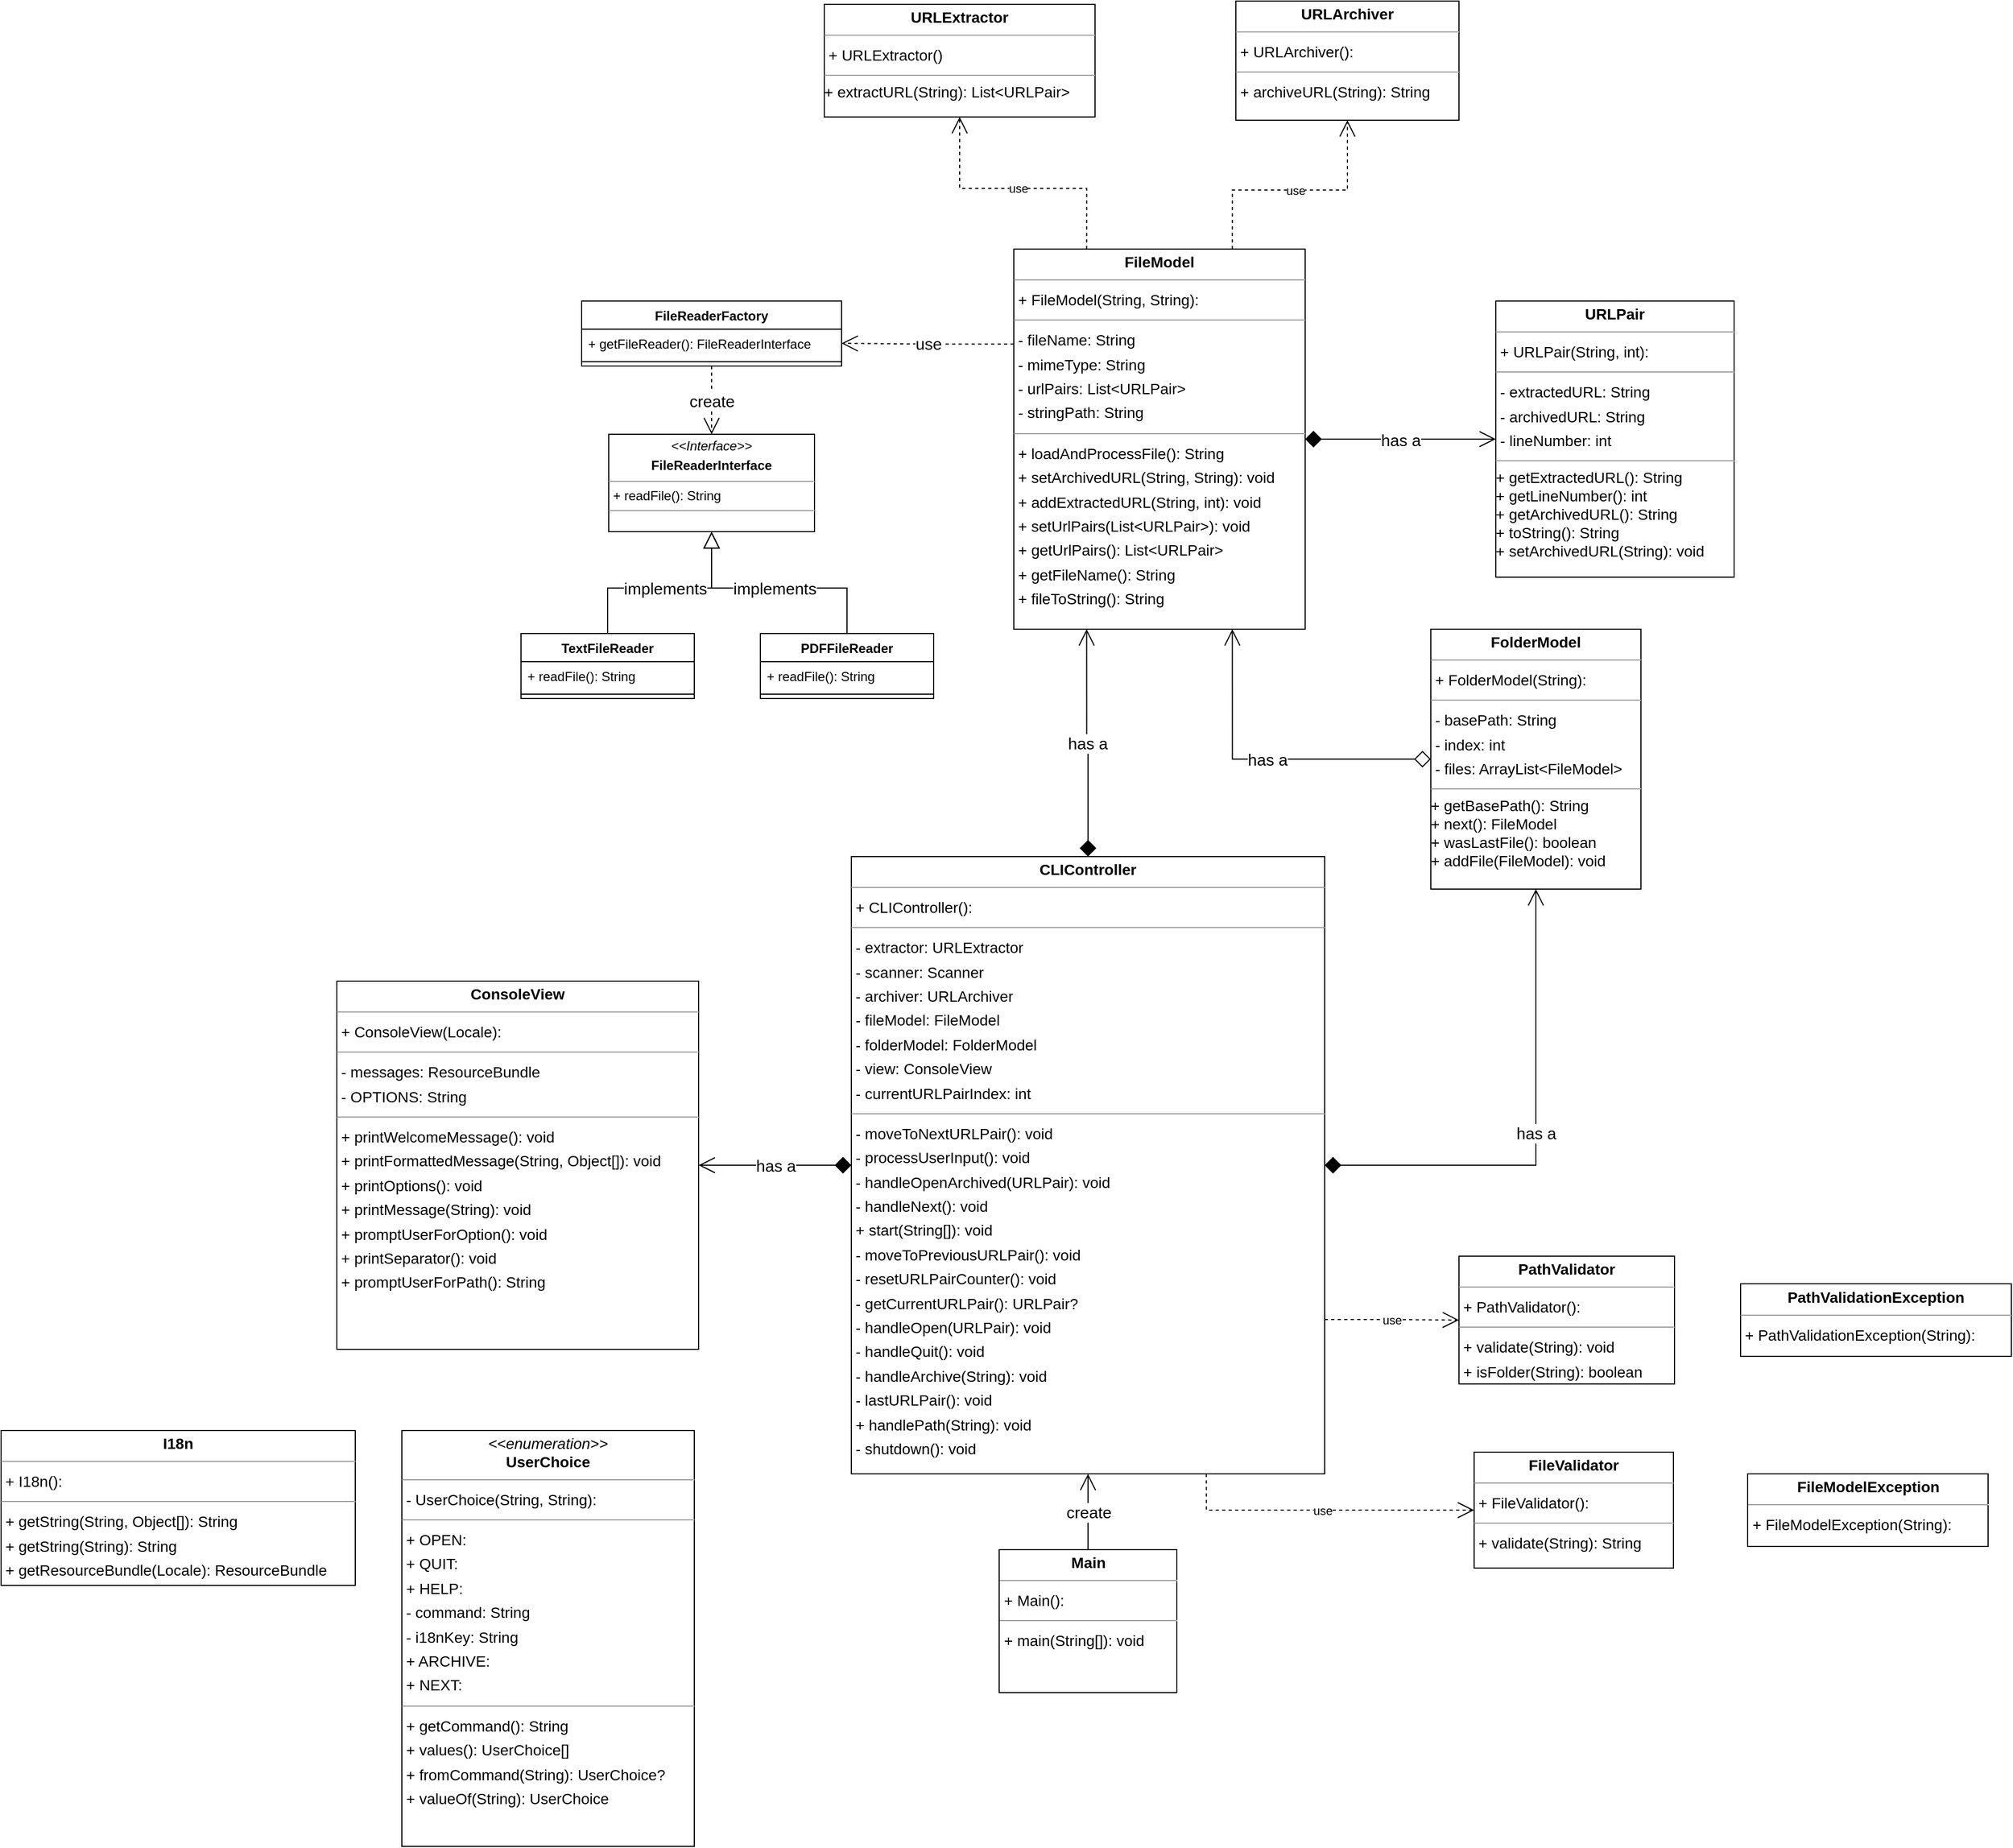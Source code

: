 <mxfile version="22.0.8" type="github" pages="3">
  <diagram id="pTSd4cfAjrHc5XA5leJu" name="Full_Detail">
    <mxGraphModel dx="2168" dy="2535" grid="1" gridSize="10" guides="1" tooltips="1" connect="1" arrows="1" fold="1" page="0" pageScale="1" pageWidth="850" pageHeight="1100" background="none" math="0" shadow="0">
      <root>
        <mxCell id="0" />
        <mxCell id="1" parent="0" />
        <mxCell id="s7rxcZxsQfcRuFrsy-j0-20" value="has a" style="edgeStyle=orthogonalEdgeStyle;rounded=0;orthogonalLoop=1;jettySize=auto;html=1;exitX=1;exitY=0.5;exitDx=0;exitDy=0;entryX=0;entryY=0.5;entryDx=0;entryDy=0;startArrow=diamond;startFill=1;startSize=13;endArrow=open;endFill=0;endSize=13;fontSize=15;" parent="1" source="node15" target="node1" edge="1">
          <mxGeometry relative="1" as="geometry" />
        </mxCell>
        <mxCell id="s7rxcZxsQfcRuFrsy-j0-21" value="use" style="edgeStyle=orthogonalEdgeStyle;rounded=0;orthogonalLoop=1;jettySize=auto;html=1;exitX=0;exitY=0.25;exitDx=0;exitDy=0;entryX=1;entryY=0.5;entryDx=0;entryDy=0;dashed=1;endArrow=open;endFill=0;endSize=13;startSize=13;fontSize=15;" parent="1" source="node15" target="s7rxcZxsQfcRuFrsy-j0-25" edge="1">
          <mxGeometry relative="1" as="geometry" />
        </mxCell>
        <mxCell id="koLGY-mUpxRukAlsvuZr-14" value="use" style="edgeStyle=orthogonalEdgeStyle;rounded=0;orthogonalLoop=1;jettySize=auto;html=1;exitX=0.25;exitY=0;exitDx=0;exitDy=0;dashed=1;endArrow=open;endFill=0;endSize=13;startSize=13;" edge="1" parent="1" source="node15" target="koLGY-mUpxRukAlsvuZr-12">
          <mxGeometry relative="1" as="geometry" />
        </mxCell>
        <mxCell id="koLGY-mUpxRukAlsvuZr-15" value="use" style="edgeStyle=orthogonalEdgeStyle;rounded=0;orthogonalLoop=1;jettySize=auto;html=1;exitX=0.75;exitY=0;exitDx=0;exitDy=0;entryX=0.5;entryY=1;entryDx=0;entryDy=0;dashed=1;endArrow=open;endFill=0;endSize=13;startSize=13;" edge="1" parent="1" source="node15" target="koLGY-mUpxRukAlsvuZr-13">
          <mxGeometry relative="1" as="geometry" />
        </mxCell>
        <mxCell id="node15" value="&lt;p style=&quot;margin:0px;margin-top:4px;text-align:center;&quot;&gt;&lt;b&gt;FileModel&lt;/b&gt;&lt;/p&gt;&lt;hr size=&quot;1&quot;&gt;&lt;p style=&quot;margin:0 0 0 4px;line-height:1.6;&quot;&gt;+ FileModel(String, String): &lt;/p&gt;&lt;hr size=&quot;1&quot;&gt;&lt;p style=&quot;margin:0 0 0 4px;line-height:1.6;&quot;&gt;- fileName: String&lt;br&gt;- mimeType: String&lt;br&gt;- urlPairs: List&amp;lt;URLPair&amp;gt;&lt;br&gt;- stringPath: String&lt;/p&gt;&lt;hr size=&quot;1&quot;&gt;&lt;p style=&quot;margin:0 0 0 4px;line-height:1.6;&quot;&gt;+ loadAndProcessFile(): String&lt;/p&gt;&lt;p style=&quot;margin:0 0 0 4px;line-height:1.6;&quot;&gt;+ setArchivedURL(String, String): void&lt;br&gt;+ addExtractedURL(String, int): void&lt;/p&gt;&lt;p style=&quot;margin:0 0 0 4px;line-height:1.6;&quot;&gt;+ setUrlPairs(List&amp;lt;URLPair&amp;gt;): void&lt;/p&gt;&lt;p style=&quot;margin:0 0 0 4px;line-height:1.6;&quot;&gt;+ getUrlPairs(): List&amp;lt;URLPair&amp;gt;&lt;/p&gt;&lt;p style=&quot;margin:0 0 0 4px;line-height:1.6;&quot;&gt;+ getFileName(): String&lt;/p&gt;&lt;p style=&quot;margin:0 0 0 4px;line-height:1.6;&quot;&gt;+ fileToString(): String&lt;/p&gt;" style="verticalAlign=top;align=left;overflow=fill;fontSize=14;fontFamily=Helvetica;html=1;rounded=0;shadow=0;comic=0;labelBackgroundColor=none;strokeWidth=1;" parent="1" vertex="1">
          <mxGeometry x="2265" y="-561" width="269" height="351" as="geometry" />
        </mxCell>
        <mxCell id="node1" value="&lt;p style=&quot;margin:0px;margin-top:4px;text-align:center;&quot;&gt;&lt;b&gt;URLPair&lt;/b&gt;&lt;/p&gt;&lt;hr size=&quot;1&quot;&gt;&lt;p style=&quot;margin:0 0 0 4px;line-height:1.6;&quot;&gt;+ URLPair(String, int): &lt;/p&gt;&lt;hr size=&quot;1&quot;&gt;&lt;p style=&quot;margin:0 0 0 4px;line-height:1.6;&quot;&gt;- extractedURL: String&lt;br&gt;- archivedURL: String&lt;br&gt;- lineNumber: int&lt;/p&gt;&lt;hr size=&quot;1&quot;&gt;+ getExtractedURL(): String&lt;br&gt;+ getLineNumber(): int&lt;br&gt;+ getArchivedURL(): String&lt;br&gt;+ toString(): String&lt;br&gt;+ setArchivedURL(String): void" style="verticalAlign=top;align=left;overflow=fill;fontSize=14;fontFamily=Helvetica;html=1;rounded=0;shadow=0;comic=0;labelBackgroundColor=none;strokeWidth=1;" parent="1" vertex="1">
          <mxGeometry x="2710" y="-513" width="220" height="255" as="geometry" />
        </mxCell>
        <mxCell id="s7rxcZxsQfcRuFrsy-j0-12" value="&lt;p style=&quot;margin:0px;margin-top:4px;text-align:center;&quot;&gt;&lt;i&gt;&amp;lt;&amp;lt;Interface&amp;gt;&amp;gt;&lt;/i&gt;&lt;/p&gt;&lt;p style=&quot;margin:0px;margin-top:4px;text-align:center;&quot;&gt;&lt;b&gt;FileReaderInterface&lt;/b&gt;&lt;br&gt;&lt;/p&gt;&lt;hr size=&quot;1&quot;&gt;&lt;p style=&quot;margin:0px;margin-left:4px;&quot;&gt;+ readFile(): String&lt;br&gt;&lt;/p&gt;&lt;hr size=&quot;1&quot;&gt;&lt;p style=&quot;margin:0px;margin-left:4px;&quot;&gt;&lt;br&gt;&lt;/p&gt;" style="verticalAlign=top;align=left;overflow=fill;fontSize=12;fontFamily=Helvetica;html=1;whiteSpace=wrap;" parent="1" vertex="1">
          <mxGeometry x="1891" y="-390" width="190" height="90" as="geometry" />
        </mxCell>
        <mxCell id="s7rxcZxsQfcRuFrsy-j0-22" value="implements" style="edgeStyle=orthogonalEdgeStyle;rounded=0;orthogonalLoop=1;jettySize=auto;html=1;exitX=0.5;exitY=0;exitDx=0;exitDy=0;endArrow=block;endFill=0;endSize=13;startSize=13;fontSize=15;" parent="1" source="s7rxcZxsQfcRuFrsy-j0-13" target="s7rxcZxsQfcRuFrsy-j0-12" edge="1">
          <mxGeometry relative="1" as="geometry" />
        </mxCell>
        <mxCell id="s7rxcZxsQfcRuFrsy-j0-13" value="TextFileReader" style="swimlane;fontStyle=1;align=center;verticalAlign=top;childLayout=stackLayout;horizontal=1;startSize=26;horizontalStack=0;resizeParent=1;resizeParentMax=0;resizeLast=0;collapsible=1;marginBottom=0;whiteSpace=wrap;html=1;" parent="1" vertex="1">
          <mxGeometry x="1810" y="-206" width="160" height="60" as="geometry" />
        </mxCell>
        <mxCell id="s7rxcZxsQfcRuFrsy-j0-14" value="+ readFile(): String" style="text;strokeColor=none;fillColor=none;align=left;verticalAlign=top;spacingLeft=4;spacingRight=4;overflow=hidden;rotatable=0;points=[[0,0.5],[1,0.5]];portConstraint=eastwest;whiteSpace=wrap;html=1;" parent="s7rxcZxsQfcRuFrsy-j0-13" vertex="1">
          <mxGeometry y="26" width="160" height="26" as="geometry" />
        </mxCell>
        <mxCell id="s7rxcZxsQfcRuFrsy-j0-15" value="" style="line;strokeWidth=1;fillColor=none;align=left;verticalAlign=middle;spacingTop=-1;spacingLeft=3;spacingRight=3;rotatable=0;labelPosition=right;points=[];portConstraint=eastwest;strokeColor=inherit;" parent="s7rxcZxsQfcRuFrsy-j0-13" vertex="1">
          <mxGeometry y="52" width="160" height="8" as="geometry" />
        </mxCell>
        <mxCell id="s7rxcZxsQfcRuFrsy-j0-23" value="implements" style="edgeStyle=orthogonalEdgeStyle;rounded=0;orthogonalLoop=1;jettySize=auto;html=1;exitX=0.5;exitY=0;exitDx=0;exitDy=0;endArrow=block;endFill=0;endSize=13;startSize=13;fontSize=15;" parent="1" source="s7rxcZxsQfcRuFrsy-j0-17" target="s7rxcZxsQfcRuFrsy-j0-12" edge="1">
          <mxGeometry relative="1" as="geometry" />
        </mxCell>
        <mxCell id="s7rxcZxsQfcRuFrsy-j0-17" value="PDFFileReader" style="swimlane;fontStyle=1;align=center;verticalAlign=top;childLayout=stackLayout;horizontal=1;startSize=26;horizontalStack=0;resizeParent=1;resizeParentMax=0;resizeLast=0;collapsible=1;marginBottom=0;whiteSpace=wrap;html=1;" parent="1" vertex="1">
          <mxGeometry x="2031" y="-206" width="160" height="60" as="geometry" />
        </mxCell>
        <mxCell id="s7rxcZxsQfcRuFrsy-j0-18" value="+ readFile(): String" style="text;strokeColor=none;fillColor=none;align=left;verticalAlign=top;spacingLeft=4;spacingRight=4;overflow=hidden;rotatable=0;points=[[0,0.5],[1,0.5]];portConstraint=eastwest;whiteSpace=wrap;html=1;" parent="s7rxcZxsQfcRuFrsy-j0-17" vertex="1">
          <mxGeometry y="26" width="160" height="26" as="geometry" />
        </mxCell>
        <mxCell id="s7rxcZxsQfcRuFrsy-j0-19" value="" style="line;strokeWidth=1;fillColor=none;align=left;verticalAlign=middle;spacingTop=-1;spacingLeft=3;spacingRight=3;rotatable=0;labelPosition=right;points=[];portConstraint=eastwest;strokeColor=inherit;" parent="s7rxcZxsQfcRuFrsy-j0-17" vertex="1">
          <mxGeometry y="52" width="160" height="8" as="geometry" />
        </mxCell>
        <mxCell id="koLGY-mUpxRukAlsvuZr-10" value="create" style="edgeStyle=orthogonalEdgeStyle;rounded=0;orthogonalLoop=1;jettySize=auto;html=1;exitX=0.5;exitY=1;exitDx=0;exitDy=0;entryX=0.5;entryY=0;entryDx=0;entryDy=0;endArrow=open;endFill=0;dashed=1;endSize=13;startSize=13;fontSize=15;" edge="1" parent="1" source="s7rxcZxsQfcRuFrsy-j0-24" target="s7rxcZxsQfcRuFrsy-j0-12">
          <mxGeometry relative="1" as="geometry" />
        </mxCell>
        <mxCell id="s7rxcZxsQfcRuFrsy-j0-24" value="FileReaderFactory" style="swimlane;fontStyle=1;align=center;verticalAlign=top;childLayout=stackLayout;horizontal=1;startSize=26;horizontalStack=0;resizeParent=1;resizeParentMax=0;resizeLast=0;collapsible=1;marginBottom=0;whiteSpace=wrap;html=1;" parent="1" vertex="1">
          <mxGeometry x="1866" y="-513" width="240" height="60" as="geometry" />
        </mxCell>
        <mxCell id="s7rxcZxsQfcRuFrsy-j0-25" value="+ getFileReader(): FileReaderInterface" style="text;strokeColor=none;fillColor=none;align=left;verticalAlign=top;spacingLeft=4;spacingRight=4;overflow=hidden;rotatable=0;points=[[0,0.5],[1,0.5]];portConstraint=eastwest;whiteSpace=wrap;html=1;" parent="s7rxcZxsQfcRuFrsy-j0-24" vertex="1">
          <mxGeometry y="26" width="240" height="26" as="geometry" />
        </mxCell>
        <mxCell id="s7rxcZxsQfcRuFrsy-j0-26" value="" style="line;strokeWidth=1;fillColor=none;align=left;verticalAlign=middle;spacingTop=-1;spacingLeft=3;spacingRight=3;rotatable=0;labelPosition=right;points=[];portConstraint=eastwest;strokeColor=inherit;" parent="s7rxcZxsQfcRuFrsy-j0-24" vertex="1">
          <mxGeometry y="52" width="240" height="8" as="geometry" />
        </mxCell>
        <mxCell id="s7rxcZxsQfcRuFrsy-j0-28" value="&lt;p style=&quot;margin:0px;margin-top:4px;text-align:center;&quot;&gt;&lt;b&gt;FolderModel&lt;/b&gt;&lt;/p&gt;&lt;hr size=&quot;1&quot;&gt;&lt;p style=&quot;margin:0 0 0 4px;line-height:1.6;&quot;&gt;+ FolderModel(String): &lt;/p&gt;&lt;hr size=&quot;1&quot;&gt;&lt;p style=&quot;margin:0 0 0 4px;line-height:1.6;&quot;&gt;- basePath: String&lt;br&gt;- index: int&lt;br&gt;- files: ArrayList&amp;lt;FileModel&amp;gt;&lt;/p&gt;&lt;hr size=&quot;1&quot;&gt;+ getBasePath(): String&lt;br&gt;+ next(): FileModel&lt;br&gt;+ wasLastFile(): boolean&lt;br&gt;+ addFile(FileModel): void" style="verticalAlign=top;align=left;overflow=fill;fontSize=14;fontFamily=Helvetica;html=1;rounded=0;shadow=0;comic=0;labelBackgroundColor=none;strokeWidth=1;" parent="1" vertex="1">
          <mxGeometry x="2650" y="-210" width="194" height="240" as="geometry" />
        </mxCell>
        <mxCell id="s7rxcZxsQfcRuFrsy-j0-29" value="has a" style="edgeStyle=orthogonalEdgeStyle;rounded=0;orthogonalLoop=1;jettySize=auto;html=1;startArrow=diamond;startFill=0;startSize=13;endArrow=open;endFill=0;endSize=13;fontSize=15;entryX=0.75;entryY=1;entryDx=0;entryDy=0;" parent="1" source="s7rxcZxsQfcRuFrsy-j0-28" target="node15" edge="1">
          <mxGeometry relative="1" as="geometry">
            <mxPoint x="2544" y="-250" as="sourcePoint" />
            <mxPoint x="2635" y="50" as="targetPoint" />
          </mxGeometry>
        </mxCell>
        <mxCell id="koLGY-mUpxRukAlsvuZr-4" value="has a" style="edgeStyle=orthogonalEdgeStyle;rounded=0;orthogonalLoop=1;jettySize=auto;html=1;exitX=0.5;exitY=0;exitDx=0;exitDy=0;entryX=0.25;entryY=1;entryDx=0;entryDy=0;endArrow=open;endFill=0;startArrow=diamond;startFill=1;startSize=13;endSize=13;fontSize=15;" edge="1" parent="1" source="koLGY-mUpxRukAlsvuZr-3" target="node15">
          <mxGeometry relative="1" as="geometry" />
        </mxCell>
        <mxCell id="koLGY-mUpxRukAlsvuZr-5" value="has a" style="edgeStyle=orthogonalEdgeStyle;rounded=0;orthogonalLoop=1;jettySize=auto;html=1;exitX=1;exitY=0.5;exitDx=0;exitDy=0;endArrow=open;endFill=0;startArrow=diamond;startFill=1;entryX=0.5;entryY=1;entryDx=0;entryDy=0;startSize=13;endSize=13;fontSize=15;" edge="1" parent="1" source="koLGY-mUpxRukAlsvuZr-3" target="s7rxcZxsQfcRuFrsy-j0-28">
          <mxGeometry relative="1" as="geometry" />
        </mxCell>
        <mxCell id="koLGY-mUpxRukAlsvuZr-7" value="has a" style="edgeStyle=orthogonalEdgeStyle;rounded=0;orthogonalLoop=1;jettySize=auto;html=1;exitX=0;exitY=0.5;exitDx=0;exitDy=0;endArrow=open;endFill=0;endSize=13;startSize=13;fontSize=15;startArrow=diamond;startFill=1;" edge="1" parent="1" source="koLGY-mUpxRukAlsvuZr-3" target="koLGY-mUpxRukAlsvuZr-32">
          <mxGeometry relative="1" as="geometry">
            <mxPoint x="1970" y="220.538" as="targetPoint" />
          </mxGeometry>
        </mxCell>
        <mxCell id="koLGY-mUpxRukAlsvuZr-17" value="use" style="edgeStyle=orthogonalEdgeStyle;rounded=0;orthogonalLoop=1;jettySize=auto;html=1;exitX=1;exitY=0.75;exitDx=0;exitDy=0;entryX=0;entryY=0.5;entryDx=0;entryDy=0;dashed=1;endArrow=open;endFill=0;endSize=13;startSize=13;" edge="1" parent="1" source="koLGY-mUpxRukAlsvuZr-3" target="koLGY-mUpxRukAlsvuZr-16">
          <mxGeometry relative="1" as="geometry" />
        </mxCell>
        <mxCell id="koLGY-mUpxRukAlsvuZr-21" value="use" style="edgeStyle=orthogonalEdgeStyle;rounded=0;orthogonalLoop=1;jettySize=auto;html=1;exitX=0.75;exitY=1;exitDx=0;exitDy=0;entryX=0;entryY=0.5;entryDx=0;entryDy=0;dashed=1;endArrow=open;endFill=0;endSize=13;startSize=13;" edge="1" parent="1" source="koLGY-mUpxRukAlsvuZr-3" target="koLGY-mUpxRukAlsvuZr-20">
          <mxGeometry relative="1" as="geometry" />
        </mxCell>
        <mxCell id="koLGY-mUpxRukAlsvuZr-3" value="&lt;p style=&quot;margin:0px;margin-top:4px;text-align:center;&quot;&gt;&lt;b&gt;CLIController&lt;/b&gt;&lt;/p&gt;&lt;hr size=&quot;1&quot;&gt;&lt;p style=&quot;margin:0 0 0 4px;line-height:1.6;&quot;&gt;+ CLIController(): &lt;/p&gt;&lt;hr size=&quot;1&quot;&gt;&lt;p style=&quot;margin:0 0 0 4px;line-height:1.6;&quot;&gt;- extractor: URLExtractor&lt;br&gt;- scanner: Scanner&lt;br&gt;- archiver: URLArchiver&lt;br&gt;- fileModel: FileModel&lt;/p&gt;&lt;p style=&quot;margin:0 0 0 4px;line-height:1.6;&quot;&gt;- folderModel: FolderModel&lt;br&gt;&lt;/p&gt;&lt;p style=&quot;margin:0 0 0 4px;line-height:1.6;&quot;&gt;- view: ConsoleView&lt;br&gt;- currentURLPairIndex: int&lt;/p&gt;&lt;p style=&quot;margin:0 0 0 4px;line-height:1.6;&quot;&gt;&lt;/p&gt;&lt;hr size=&quot;1&quot;&gt;&lt;p style=&quot;margin:0 0 0 4px;line-height:1.6;&quot;&gt;- moveToNextURLPair(): void&lt;br&gt;- processUserInput(): void&lt;br&gt;- handleOpenArchived(URLPair): void&lt;br&gt;- handleNext(): void&lt;br&gt;+ start(String[]): void&lt;br&gt;- moveToPreviousURLPair(): void&lt;br&gt;- resetURLPairCounter(): void&lt;br&gt;- getCurrentURLPair(): URLPair?&lt;br&gt;- handleOpen(URLPair): void&lt;br&gt;- handleQuit(): void&lt;br&gt;- handleArchive(String): void&lt;br&gt;- lastURLPair(): void&lt;br&gt;+ handlePath(String): void&lt;br&gt;- shutdown(): void&lt;/p&gt;" style="verticalAlign=top;align=left;overflow=fill;fontSize=14;fontFamily=Helvetica;html=1;rounded=0;shadow=0;comic=0;labelBackgroundColor=none;strokeWidth=1;" vertex="1" parent="1">
          <mxGeometry x="2115" width="437" height="570" as="geometry" />
        </mxCell>
        <mxCell id="koLGY-mUpxRukAlsvuZr-9" value="create" style="edgeStyle=orthogonalEdgeStyle;rounded=0;orthogonalLoop=1;jettySize=auto;html=1;exitX=0.5;exitY=0;exitDx=0;exitDy=0;endArrow=open;endFill=0;endSize=13;startSize=13;fontSize=15;" edge="1" parent="1" source="koLGY-mUpxRukAlsvuZr-8" target="koLGY-mUpxRukAlsvuZr-3">
          <mxGeometry relative="1" as="geometry" />
        </mxCell>
        <mxCell id="koLGY-mUpxRukAlsvuZr-8" value="&lt;p style=&quot;margin:0px;margin-top:4px;text-align:center;&quot;&gt;&lt;b&gt;Main&lt;/b&gt;&lt;/p&gt;&lt;hr size=&quot;1&quot;/&gt;&lt;p style=&quot;margin:0 0 0 4px;line-height:1.6;&quot;&gt;+ Main(): &lt;/p&gt;&lt;hr size=&quot;1&quot;/&gt;&lt;p style=&quot;margin:0 0 0 4px;line-height:1.6;&quot;&gt;+ main(String[]): void&lt;/p&gt;" style="verticalAlign=top;align=left;overflow=fill;fontSize=14;fontFamily=Helvetica;html=1;rounded=0;shadow=0;comic=0;labelBackgroundColor=none;strokeWidth=1;" vertex="1" parent="1">
          <mxGeometry x="2251.5" y="640" width="164" height="132" as="geometry" />
        </mxCell>
        <mxCell id="koLGY-mUpxRukAlsvuZr-12" value="&lt;p style=&quot;margin:0px;margin-top:4px;text-align:center;&quot;&gt;&lt;b&gt;URLExtractor&lt;/b&gt;&lt;/p&gt;&lt;hr size=&quot;1&quot;&gt;&lt;p style=&quot;margin:0 0 0 4px;line-height:1.6;&quot;&gt;+ URLExtractor() &lt;/p&gt;&lt;hr size=&quot;1&quot;&gt;+ extractURL(String): List&amp;lt;URLPair&amp;gt;" style="verticalAlign=top;align=left;overflow=fill;fontSize=14;fontFamily=Helvetica;html=1;rounded=0;shadow=0;comic=0;labelBackgroundColor=none;strokeWidth=1;" vertex="1" parent="1">
          <mxGeometry x="2090" y="-787" width="250" height="104" as="geometry" />
        </mxCell>
        <mxCell id="koLGY-mUpxRukAlsvuZr-13" value="&lt;p style=&quot;margin:0px;margin-top:4px;text-align:center;&quot;&gt;&lt;b&gt;URLArchiver&lt;/b&gt;&lt;/p&gt;&lt;hr size=&quot;1&quot;/&gt;&lt;p style=&quot;margin:0 0 0 4px;line-height:1.6;&quot;&gt;+ URLArchiver(): &lt;/p&gt;&lt;hr size=&quot;1&quot;/&gt;&lt;p style=&quot;margin:0 0 0 4px;line-height:1.6;&quot;&gt;+ archiveURL(String): String&lt;/p&gt;" style="verticalAlign=top;align=left;overflow=fill;fontSize=14;fontFamily=Helvetica;html=1;rounded=0;shadow=0;comic=0;labelBackgroundColor=none;strokeWidth=1;" vertex="1" parent="1">
          <mxGeometry x="2470" y="-790" width="206" height="110" as="geometry" />
        </mxCell>
        <mxCell id="koLGY-mUpxRukAlsvuZr-16" value="&lt;p style=&quot;margin:0px;margin-top:4px;text-align:center;&quot;&gt;&lt;b&gt;PathValidator&lt;/b&gt;&lt;/p&gt;&lt;hr size=&quot;1&quot;/&gt;&lt;p style=&quot;margin:0 0 0 4px;line-height:1.6;&quot;&gt;+ PathValidator(): &lt;/p&gt;&lt;hr size=&quot;1&quot;/&gt;&lt;p style=&quot;margin:0 0 0 4px;line-height:1.6;&quot;&gt;+ validate(String): void&lt;br/&gt;+ isFolder(String): boolean&lt;/p&gt;" style="verticalAlign=top;align=left;overflow=fill;fontSize=14;fontFamily=Helvetica;html=1;rounded=0;shadow=0;comic=0;labelBackgroundColor=none;strokeWidth=1;" vertex="1" parent="1">
          <mxGeometry x="2676" y="369" width="199" height="118" as="geometry" />
        </mxCell>
        <mxCell id="koLGY-mUpxRukAlsvuZr-19" value="&lt;p style=&quot;margin:0px;margin-top:4px;text-align:center;&quot;&gt;&lt;b&gt;I18n&lt;/b&gt;&lt;/p&gt;&lt;hr size=&quot;1&quot;/&gt;&lt;p style=&quot;margin:0 0 0 4px;line-height:1.6;&quot;&gt;+ I18n(): &lt;/p&gt;&lt;hr size=&quot;1&quot;/&gt;&lt;p style=&quot;margin:0 0 0 4px;line-height:1.6;&quot;&gt;+ getString(String, Object[]): String&lt;br/&gt;+ getString(String): String&lt;br/&gt;+ getResourceBundle(Locale): ResourceBundle&lt;/p&gt;" style="verticalAlign=top;align=left;overflow=fill;fontSize=14;fontFamily=Helvetica;html=1;rounded=0;shadow=0;comic=0;labelBackgroundColor=none;strokeWidth=1;" vertex="1" parent="1">
          <mxGeometry x="1330" y="530" width="327" height="143" as="geometry" />
        </mxCell>
        <mxCell id="koLGY-mUpxRukAlsvuZr-20" value="&lt;p style=&quot;margin:0px;margin-top:4px;text-align:center;&quot;&gt;&lt;b&gt;FileValidator&lt;/b&gt;&lt;/p&gt;&lt;hr size=&quot;1&quot;/&gt;&lt;p style=&quot;margin:0 0 0 4px;line-height:1.6;&quot;&gt;+ FileValidator(): &lt;/p&gt;&lt;hr size=&quot;1&quot;/&gt;&lt;p style=&quot;margin:0 0 0 4px;line-height:1.6;&quot;&gt;+ validate(String): String&lt;/p&gt;" style="verticalAlign=top;align=left;overflow=fill;fontSize=14;fontFamily=Helvetica;html=1;rounded=0;shadow=0;comic=0;labelBackgroundColor=none;strokeWidth=1;" vertex="1" parent="1">
          <mxGeometry x="2690" y="550" width="184" height="107" as="geometry" />
        </mxCell>
        <mxCell id="koLGY-mUpxRukAlsvuZr-22" value="&lt;p style=&quot;margin:0px;margin-top:4px;text-align:center;&quot;&gt;&lt;b&gt;FileModelException&lt;/b&gt;&lt;/p&gt;&lt;hr size=&quot;1&quot;/&gt;&lt;p style=&quot;margin:0 0 0 4px;line-height:1.6;&quot;&gt;+ FileModelException(String): &lt;/p&gt;" style="verticalAlign=top;align=left;overflow=fill;fontSize=14;fontFamily=Helvetica;html=1;rounded=0;shadow=0;comic=0;labelBackgroundColor=none;strokeWidth=1;" vertex="1" parent="1">
          <mxGeometry x="2942.5" y="570" width="222" height="67" as="geometry" />
        </mxCell>
        <mxCell id="koLGY-mUpxRukAlsvuZr-23" value="&lt;p style=&quot;margin:0px;margin-top:4px;text-align:center;&quot;&gt;&lt;b&gt;PathValidationException&lt;/b&gt;&lt;/p&gt;&lt;hr size=&quot;1&quot;/&gt;&lt;p style=&quot;margin:0 0 0 4px;line-height:1.6;&quot;&gt;+ PathValidationException(String): &lt;/p&gt;" style="verticalAlign=top;align=left;overflow=fill;fontSize=14;fontFamily=Helvetica;html=1;rounded=0;shadow=0;comic=0;labelBackgroundColor=none;strokeWidth=1;" vertex="1" parent="1">
          <mxGeometry x="2936" y="394.5" width="250" height="67" as="geometry" />
        </mxCell>
        <mxCell id="koLGY-mUpxRukAlsvuZr-30" value="&lt;p style=&quot;margin:0px;margin-top:4px;text-align:center;&quot;&gt;&lt;i&gt;&amp;lt;&amp;lt;enumeration&amp;gt;&amp;gt;&lt;/i&gt;&lt;br/&gt;&lt;b&gt;UserChoice&lt;/b&gt;&lt;/p&gt;&lt;hr size=&quot;1&quot;/&gt;&lt;p style=&quot;margin:0 0 0 4px;line-height:1.6;&quot;&gt;- UserChoice(String, String): &lt;/p&gt;&lt;hr size=&quot;1&quot;/&gt;&lt;p style=&quot;margin:0 0 0 4px;line-height:1.6;&quot;&gt;+ OPEN: &lt;br/&gt;+ QUIT: &lt;br/&gt;+ HELP: &lt;br/&gt;- command: String&lt;br/&gt;- i18nKey: String&lt;br/&gt;+ ARCHIVE: &lt;br/&gt;+ NEXT: &lt;/p&gt;&lt;hr size=&quot;1&quot;/&gt;&lt;p style=&quot;margin:0 0 0 4px;line-height:1.6;&quot;&gt;+ getCommand(): String&lt;br/&gt;+ values(): UserChoice[]&lt;br/&gt;+ fromCommand(String): UserChoice?&lt;br/&gt;+ valueOf(String): UserChoice&lt;/p&gt;" style="verticalAlign=top;align=left;overflow=fill;fontSize=14;fontFamily=Helvetica;html=1;rounded=0;shadow=0;comic=0;labelBackgroundColor=none;strokeWidth=1;" vertex="1" parent="1">
          <mxGeometry x="1700" y="530" width="270" height="384" as="geometry" />
        </mxCell>
        <mxCell id="koLGY-mUpxRukAlsvuZr-32" value="&lt;p style=&quot;margin:0px;margin-top:4px;text-align:center;&quot;&gt;&lt;b&gt;ConsoleView&lt;/b&gt;&lt;/p&gt;&lt;hr size=&quot;1&quot;/&gt;&lt;p style=&quot;margin:0 0 0 4px;line-height:1.6;&quot;&gt;+ ConsoleView(Locale): &lt;/p&gt;&lt;hr size=&quot;1&quot;/&gt;&lt;p style=&quot;margin:0 0 0 4px;line-height:1.6;&quot;&gt;- messages: ResourceBundle&lt;br/&gt;- OPTIONS: String&lt;/p&gt;&lt;hr size=&quot;1&quot;/&gt;&lt;p style=&quot;margin:0 0 0 4px;line-height:1.6;&quot;&gt;+ printWelcomeMessage(): void&lt;br/&gt;+ printFormattedMessage(String, Object[]): void&lt;br/&gt;+ printOptions(): void&lt;br/&gt;+ printMessage(String): void&lt;br/&gt;+ promptUserForOption(): void&lt;br/&gt;+ printSeparator(): void&lt;br/&gt;+ promptUserForPath(): String&lt;/p&gt;" style="verticalAlign=top;align=left;overflow=fill;fontSize=14;fontFamily=Helvetica;html=1;rounded=0;shadow=0;comic=0;labelBackgroundColor=none;strokeWidth=1;" vertex="1" parent="1">
          <mxGeometry x="1640" y="115" width="334" height="340" as="geometry" />
        </mxCell>
      </root>
    </mxGraphModel>
  </diagram>
  <diagram id="lrNOFQP3DILND4M_Tb8w" name="Presentation">
    <mxGraphModel dx="240" dy="2061" grid="1" gridSize="10" guides="1" tooltips="1" connect="1" arrows="1" fold="1" page="1" pageScale="1" pageWidth="850" pageHeight="1100" math="0" shadow="0">
      <root>
        <mxCell id="0" />
        <mxCell id="1" parent="0" />
        <mxCell id="aKDvKZj-d9gLWXoFdUq1-1" value="has a" style="edgeStyle=orthogonalEdgeStyle;rounded=0;orthogonalLoop=1;jettySize=auto;html=1;exitX=1;exitY=0.5;exitDx=0;exitDy=0;entryX=0;entryY=0.5;entryDx=0;entryDy=0;startArrow=diamond;startFill=1;startSize=13;endArrow=open;endFill=0;endSize=13;fontSize=16;" edge="1" parent="1" source="aKDvKZj-d9gLWXoFdUq1-5" target="aKDvKZj-d9gLWXoFdUq1-6">
          <mxGeometry relative="1" as="geometry" />
        </mxCell>
        <mxCell id="aKDvKZj-d9gLWXoFdUq1-2" value="use" style="edgeStyle=orthogonalEdgeStyle;rounded=0;orthogonalLoop=1;jettySize=auto;html=1;exitX=0;exitY=0.5;exitDx=0;exitDy=0;dashed=1;endArrow=open;endFill=0;endSize=13;startSize=13;fontSize=16;" edge="1" parent="1" source="aKDvKZj-d9gLWXoFdUq1-5" target="aKDvKZj-d9gLWXoFdUq1-17">
          <mxGeometry relative="1" as="geometry" />
        </mxCell>
        <mxCell id="aKDvKZj-d9gLWXoFdUq1-3" value="use" style="edgeStyle=orthogonalEdgeStyle;rounded=0;orthogonalLoop=1;jettySize=auto;html=1;exitX=0.25;exitY=0;exitDx=0;exitDy=0;dashed=1;endArrow=open;endFill=0;endSize=13;startSize=13;fontSize=16;" edge="1" parent="1" source="aKDvKZj-d9gLWXoFdUq1-5" target="aKDvKZj-d9gLWXoFdUq1-30">
          <mxGeometry relative="1" as="geometry" />
        </mxCell>
        <mxCell id="aKDvKZj-d9gLWXoFdUq1-4" value="use" style="edgeStyle=orthogonalEdgeStyle;rounded=0;orthogonalLoop=1;jettySize=auto;html=1;exitX=0.75;exitY=0;exitDx=0;exitDy=0;entryX=0.5;entryY=1;entryDx=0;entryDy=0;dashed=1;endArrow=open;endFill=0;endSize=13;startSize=13;fontSize=16;" edge="1" parent="1" source="aKDvKZj-d9gLWXoFdUq1-5" target="aKDvKZj-d9gLWXoFdUq1-31">
          <mxGeometry relative="1" as="geometry" />
        </mxCell>
        <mxCell id="aKDvKZj-d9gLWXoFdUq1-5" value="&lt;p style=&quot;margin: 4px 0px 0px; text-align: center; font-size: 16px;&quot;&gt;&lt;b style=&quot;font-size: 16px;&quot;&gt;FileModel&lt;/b&gt;&lt;/p&gt;&lt;hr style=&quot;font-size: 16px;&quot;&gt;&lt;p style=&quot;margin: 0px 0px 0px 4px; line-height: 1.6; font-size: 16px;&quot;&gt;+ FileModel(String, String): &lt;/p&gt;&lt;hr style=&quot;font-size: 16px;&quot;&gt;" style="verticalAlign=top;align=left;overflow=fill;fontSize=16;fontFamily=Helvetica;html=1;rounded=0;shadow=0;comic=0;labelBackgroundColor=none;strokeWidth=1;" vertex="1" parent="1">
          <mxGeometry x="2147.5" y="-160" width="269" height="81" as="geometry" />
        </mxCell>
        <mxCell id="aKDvKZj-d9gLWXoFdUq1-6" value="&lt;p style=&quot;margin: 4px 0px 0px; text-align: center; font-size: 16px;&quot;&gt;&lt;b style=&quot;font-size: 16px;&quot;&gt;URLPair&lt;/b&gt;&lt;/p&gt;&lt;hr style=&quot;font-size: 16px;&quot;&gt;&lt;p style=&quot;margin: 0px 0px 0px 4px; line-height: 1.6; font-size: 16px;&quot;&gt;+ URLPair(String, int): &lt;/p&gt;&lt;hr style=&quot;font-size: 16px;&quot;&gt;" style="verticalAlign=top;align=left;overflow=fill;fontSize=16;fontFamily=Helvetica;html=1;rounded=0;shadow=0;comic=0;labelBackgroundColor=none;strokeWidth=1;" vertex="1" parent="1">
          <mxGeometry x="2543" y="-198.5" width="220" height="83" as="geometry" />
        </mxCell>
        <mxCell id="aKDvKZj-d9gLWXoFdUq1-7" value="&lt;p style=&quot;margin: 4px 0px 0px; text-align: center; font-size: 16px;&quot;&gt;&lt;i style=&quot;font-size: 16px;&quot;&gt;&amp;lt;&amp;lt;Interface&amp;gt;&amp;gt;&lt;/i&gt;&lt;/p&gt;&lt;p style=&quot;margin: 4px 0px 0px; text-align: center; font-size: 16px;&quot;&gt;&lt;b style=&quot;font-size: 16px;&quot;&gt;FileReaderInterface&lt;/b&gt;&lt;br style=&quot;font-size: 16px;&quot;&gt;&lt;/p&gt;&lt;hr style=&quot;font-size: 16px;&quot;&gt;&lt;p style=&quot;margin: 0px 0px 0px 4px; font-size: 16px;&quot;&gt;+ readFile(): String&lt;br style=&quot;font-size: 16px;&quot;&gt;&lt;/p&gt;&lt;hr style=&quot;font-size: 16px;&quot;&gt;&lt;p style=&quot;margin: 0px 0px 0px 4px; font-size: 16px;&quot;&gt;&lt;br style=&quot;font-size: 16px;&quot;&gt;&lt;/p&gt;" style="verticalAlign=top;align=left;overflow=fill;fontSize=16;fontFamily=Helvetica;html=1;whiteSpace=wrap;" vertex="1" parent="1">
          <mxGeometry x="1701" y="-78.5" width="190" height="90" as="geometry" />
        </mxCell>
        <mxCell id="aKDvKZj-d9gLWXoFdUq1-8" value="implements" style="edgeStyle=orthogonalEdgeStyle;rounded=0;orthogonalLoop=1;jettySize=auto;html=1;exitX=0.5;exitY=0;exitDx=0;exitDy=0;endArrow=block;endFill=0;endSize=13;startSize=13;fontSize=16;" edge="1" parent="1" source="aKDvKZj-d9gLWXoFdUq1-9" target="aKDvKZj-d9gLWXoFdUq1-7">
          <mxGeometry relative="1" as="geometry" />
        </mxCell>
        <mxCell id="aKDvKZj-d9gLWXoFdUq1-9" value="TextFileReader" style="swimlane;fontStyle=1;align=center;verticalAlign=top;childLayout=stackLayout;horizontal=1;startSize=26;horizontalStack=0;resizeParent=1;resizeParentMax=0;resizeLast=0;collapsible=1;marginBottom=0;whiteSpace=wrap;html=1;fontSize=16;" vertex="1" parent="1">
          <mxGeometry x="1620" y="105.5" width="160" height="60" as="geometry" />
        </mxCell>
        <mxCell id="aKDvKZj-d9gLWXoFdUq1-10" value="+ readFile(): String" style="text;strokeColor=none;fillColor=none;align=left;verticalAlign=top;spacingLeft=4;spacingRight=4;overflow=hidden;rotatable=0;points=[[0,0.5],[1,0.5]];portConstraint=eastwest;whiteSpace=wrap;html=1;fontSize=16;" vertex="1" parent="aKDvKZj-d9gLWXoFdUq1-9">
          <mxGeometry y="26" width="160" height="26" as="geometry" />
        </mxCell>
        <mxCell id="aKDvKZj-d9gLWXoFdUq1-11" value="" style="line;strokeWidth=1;fillColor=none;align=left;verticalAlign=middle;spacingTop=-1;spacingLeft=3;spacingRight=3;rotatable=0;labelPosition=right;points=[];portConstraint=eastwest;strokeColor=inherit;fontSize=16;" vertex="1" parent="aKDvKZj-d9gLWXoFdUq1-9">
          <mxGeometry y="52" width="160" height="8" as="geometry" />
        </mxCell>
        <mxCell id="aKDvKZj-d9gLWXoFdUq1-12" value="implements" style="edgeStyle=orthogonalEdgeStyle;rounded=0;orthogonalLoop=1;jettySize=auto;html=1;exitX=0.5;exitY=0;exitDx=0;exitDy=0;endArrow=block;endFill=0;endSize=13;startSize=13;fontSize=16;" edge="1" parent="1" source="aKDvKZj-d9gLWXoFdUq1-13" target="aKDvKZj-d9gLWXoFdUq1-7">
          <mxGeometry relative="1" as="geometry" />
        </mxCell>
        <mxCell id="aKDvKZj-d9gLWXoFdUq1-13" value="PDFFileReader" style="swimlane;fontStyle=1;align=center;verticalAlign=top;childLayout=stackLayout;horizontal=1;startSize=26;horizontalStack=0;resizeParent=1;resizeParentMax=0;resizeLast=0;collapsible=1;marginBottom=0;whiteSpace=wrap;html=1;fontSize=16;" vertex="1" parent="1">
          <mxGeometry x="1841" y="105.5" width="160" height="60" as="geometry" />
        </mxCell>
        <mxCell id="aKDvKZj-d9gLWXoFdUq1-14" value="+ readFile(): String" style="text;strokeColor=none;fillColor=none;align=left;verticalAlign=top;spacingLeft=4;spacingRight=4;overflow=hidden;rotatable=0;points=[[0,0.5],[1,0.5]];portConstraint=eastwest;whiteSpace=wrap;html=1;fontSize=16;" vertex="1" parent="aKDvKZj-d9gLWXoFdUq1-13">
          <mxGeometry y="26" width="160" height="26" as="geometry" />
        </mxCell>
        <mxCell id="aKDvKZj-d9gLWXoFdUq1-15" value="" style="line;strokeWidth=1;fillColor=none;align=left;verticalAlign=middle;spacingTop=-1;spacingLeft=3;spacingRight=3;rotatable=0;labelPosition=right;points=[];portConstraint=eastwest;strokeColor=inherit;fontSize=16;" vertex="1" parent="aKDvKZj-d9gLWXoFdUq1-13">
          <mxGeometry y="52" width="160" height="8" as="geometry" />
        </mxCell>
        <mxCell id="aKDvKZj-d9gLWXoFdUq1-16" value="create" style="edgeStyle=orthogonalEdgeStyle;rounded=0;orthogonalLoop=1;jettySize=auto;html=1;exitX=0.5;exitY=1;exitDx=0;exitDy=0;entryX=0.5;entryY=0;entryDx=0;entryDy=0;endArrow=open;endFill=0;dashed=1;endSize=13;startSize=13;fontSize=16;" edge="1" parent="1" source="aKDvKZj-d9gLWXoFdUq1-17" target="aKDvKZj-d9gLWXoFdUq1-7">
          <mxGeometry relative="1" as="geometry" />
        </mxCell>
        <mxCell id="aKDvKZj-d9gLWXoFdUq1-17" value="FileReaderFactory" style="swimlane;fontStyle=1;align=center;verticalAlign=top;childLayout=stackLayout;horizontal=1;startSize=26;horizontalStack=0;resizeParent=1;resizeParentMax=0;resizeLast=0;collapsible=1;marginBottom=0;whiteSpace=wrap;html=1;fontSize=16;" vertex="1" parent="1">
          <mxGeometry x="1676" y="-198.5" width="240" height="60" as="geometry" />
        </mxCell>
        <mxCell id="aKDvKZj-d9gLWXoFdUq1-18" value="+ getFileReader(): FileReaderInterface" style="text;strokeColor=none;fillColor=none;align=left;verticalAlign=top;spacingLeft=4;spacingRight=4;overflow=hidden;rotatable=0;points=[[0,0.5],[1,0.5]];portConstraint=eastwest;whiteSpace=wrap;html=1;fontSize=16;" vertex="1" parent="aKDvKZj-d9gLWXoFdUq1-17">
          <mxGeometry y="26" width="240" height="26" as="geometry" />
        </mxCell>
        <mxCell id="aKDvKZj-d9gLWXoFdUq1-19" value="" style="line;strokeWidth=1;fillColor=none;align=left;verticalAlign=middle;spacingTop=-1;spacingLeft=3;spacingRight=3;rotatable=0;labelPosition=right;points=[];portConstraint=eastwest;strokeColor=inherit;fontSize=16;" vertex="1" parent="aKDvKZj-d9gLWXoFdUq1-17">
          <mxGeometry y="52" width="240" height="8" as="geometry" />
        </mxCell>
        <mxCell id="aKDvKZj-d9gLWXoFdUq1-20" value="&lt;p style=&quot;margin: 4px 0px 0px; text-align: center; font-size: 16px;&quot;&gt;&lt;b style=&quot;font-size: 16px;&quot;&gt;FolderModel&lt;/b&gt;&lt;/p&gt;&lt;hr style=&quot;font-size: 16px;&quot;&gt;&lt;p style=&quot;margin: 0px 0px 0px 4px; line-height: 1.6; font-size: 16px;&quot;&gt;+ FolderModel(String): &lt;/p&gt;&lt;hr style=&quot;font-size: 16px;&quot;&gt;" style="verticalAlign=top;align=left;overflow=fill;fontSize=16;fontFamily=Helvetica;html=1;rounded=0;shadow=0;comic=0;labelBackgroundColor=none;strokeWidth=1;" vertex="1" parent="1">
          <mxGeometry x="2543" y="-90" width="194" height="80" as="geometry" />
        </mxCell>
        <mxCell id="aKDvKZj-d9gLWXoFdUq1-21" value="has a" style="edgeStyle=orthogonalEdgeStyle;rounded=0;orthogonalLoop=1;jettySize=auto;html=1;startArrow=diamond;startFill=0;startSize=13;endArrow=open;endFill=0;endSize=13;fontSize=16;entryX=0.75;entryY=1;entryDx=0;entryDy=0;" edge="1" parent="1" source="aKDvKZj-d9gLWXoFdUq1-20" target="aKDvKZj-d9gLWXoFdUq1-5">
          <mxGeometry relative="1" as="geometry">
            <mxPoint x="2544" y="-250" as="sourcePoint" />
            <mxPoint x="2635" y="50" as="targetPoint" />
          </mxGeometry>
        </mxCell>
        <mxCell id="aKDvKZj-d9gLWXoFdUq1-22" value="has a" style="edgeStyle=orthogonalEdgeStyle;rounded=0;orthogonalLoop=1;jettySize=auto;html=1;exitX=0.25;exitY=0;exitDx=0;exitDy=0;entryX=0.25;entryY=1;entryDx=0;entryDy=0;endArrow=open;endFill=0;startArrow=diamond;startFill=1;startSize=13;endSize=13;fontSize=16;" edge="1" parent="1" source="aKDvKZj-d9gLWXoFdUq1-27" target="aKDvKZj-d9gLWXoFdUq1-5">
          <mxGeometry relative="1" as="geometry" />
        </mxCell>
        <mxCell id="aKDvKZj-d9gLWXoFdUq1-23" value="has a" style="edgeStyle=orthogonalEdgeStyle;rounded=0;orthogonalLoop=1;jettySize=auto;html=1;exitX=0.75;exitY=0;exitDx=0;exitDy=0;endArrow=open;endFill=0;startArrow=diamond;startFill=1;entryX=0.5;entryY=1;entryDx=0;entryDy=0;startSize=13;endSize=13;fontSize=16;" edge="1" parent="1" source="aKDvKZj-d9gLWXoFdUq1-27" target="aKDvKZj-d9gLWXoFdUq1-20">
          <mxGeometry relative="1" as="geometry" />
        </mxCell>
        <mxCell id="aKDvKZj-d9gLWXoFdUq1-24" value="has a" style="edgeStyle=orthogonalEdgeStyle;rounded=0;orthogonalLoop=1;jettySize=auto;html=1;exitX=1;exitY=0.5;exitDx=0;exitDy=0;endArrow=open;endFill=0;endSize=13;startSize=13;fontSize=16;startArrow=diamond;startFill=1;" edge="1" parent="1" source="aKDvKZj-d9gLWXoFdUq1-27" target="aKDvKZj-d9gLWXoFdUq1-38">
          <mxGeometry relative="1" as="geometry">
            <mxPoint x="1970" y="220.538" as="targetPoint" />
          </mxGeometry>
        </mxCell>
        <mxCell id="aKDvKZj-d9gLWXoFdUq1-25" value="use" style="edgeStyle=orthogonalEdgeStyle;rounded=0;orthogonalLoop=1;jettySize=auto;html=1;exitX=0.75;exitY=1;exitDx=0;exitDy=0;dashed=1;endArrow=open;endFill=0;endSize=13;startSize=13;fontSize=16;" edge="1" parent="1" source="aKDvKZj-d9gLWXoFdUq1-27" target="aKDvKZj-d9gLWXoFdUq1-32">
          <mxGeometry relative="1" as="geometry" />
        </mxCell>
        <mxCell id="aKDvKZj-d9gLWXoFdUq1-26" value="use" style="edgeStyle=orthogonalEdgeStyle;rounded=0;orthogonalLoop=1;jettySize=auto;html=1;exitX=0.5;exitY=1;exitDx=0;exitDy=0;dashed=1;endArrow=open;endFill=0;endSize=13;startSize=13;fontSize=16;" edge="1" parent="1" source="aKDvKZj-d9gLWXoFdUq1-27" target="aKDvKZj-d9gLWXoFdUq1-34">
          <mxGeometry relative="1" as="geometry" />
        </mxCell>
        <mxCell id="aKDvKZj-d9gLWXoFdUq1-27" value="&lt;p style=&quot;margin: 4px 0px 0px; text-align: center; font-size: 16px;&quot;&gt;&lt;b style=&quot;font-size: 16px;&quot;&gt;CLIController&lt;/b&gt;&lt;/p&gt;&lt;hr style=&quot;font-size: 16px;&quot;&gt;&lt;p style=&quot;margin: 0px 0px 0px 4px; line-height: 1.6; font-size: 16px;&quot;&gt;+ CLIController(): &lt;/p&gt;&lt;hr style=&quot;font-size: 16px;&quot;&gt;" style="verticalAlign=top;align=left;overflow=fill;fontSize=16;fontFamily=Helvetica;html=1;rounded=0;shadow=0;comic=0;labelBackgroundColor=none;strokeWidth=1;" vertex="1" parent="1">
          <mxGeometry x="2106" y="57" width="437" height="80" as="geometry" />
        </mxCell>
        <mxCell id="aKDvKZj-d9gLWXoFdUq1-28" value="create" style="edgeStyle=orthogonalEdgeStyle;rounded=0;orthogonalLoop=1;jettySize=auto;html=1;exitX=0.5;exitY=0;exitDx=0;exitDy=0;endArrow=open;endFill=0;endSize=13;startSize=13;fontSize=16;entryX=0.25;entryY=1;entryDx=0;entryDy=0;" edge="1" parent="1" source="aKDvKZj-d9gLWXoFdUq1-29" target="aKDvKZj-d9gLWXoFdUq1-27">
          <mxGeometry relative="1" as="geometry" />
        </mxCell>
        <mxCell id="aKDvKZj-d9gLWXoFdUq1-29" value="&lt;p style=&quot;margin: 4px 0px 0px; text-align: center; font-size: 16px;&quot;&gt;&lt;b style=&quot;font-size: 16px;&quot;&gt;Main&lt;/b&gt;&lt;/p&gt;&lt;hr style=&quot;font-size: 16px;&quot;&gt;&lt;p style=&quot;margin: 0px 0px 0px 4px; line-height: 1.6; font-size: 16px;&quot;&gt;+ Main(): &lt;/p&gt;&lt;hr style=&quot;font-size: 16px;&quot;&gt;&lt;p style=&quot;margin: 0px 0px 0px 4px; line-height: 1.6; font-size: 16px;&quot;&gt;&lt;br style=&quot;font-size: 16px;&quot;&gt;&lt;/p&gt;" style="verticalAlign=top;align=left;overflow=fill;fontSize=16;fontFamily=Helvetica;html=1;rounded=0;shadow=0;comic=0;labelBackgroundColor=none;strokeWidth=1;" vertex="1" parent="1">
          <mxGeometry x="2020" y="200" width="164" height="80" as="geometry" />
        </mxCell>
        <mxCell id="aKDvKZj-d9gLWXoFdUq1-30" value="&lt;p style=&quot;margin: 4px 0px 0px; text-align: center; font-size: 16px;&quot;&gt;&lt;b style=&quot;font-size: 16px;&quot;&gt;URLExtractor&lt;/b&gt;&lt;/p&gt;&lt;hr style=&quot;font-size: 16px;&quot;&gt;&lt;p style=&quot;margin: 0px 0px 0px 4px; line-height: 1.6; font-size: 16px;&quot;&gt;+ URLExtractor() &lt;/p&gt;&lt;hr style=&quot;font-size: 16px;&quot;&gt;" style="verticalAlign=top;align=left;overflow=fill;fontSize=16;fontFamily=Helvetica;html=1;rounded=0;shadow=0;comic=0;labelBackgroundColor=none;strokeWidth=1;" vertex="1" parent="1">
          <mxGeometry x="2060" y="-310" width="250" height="77" as="geometry" />
        </mxCell>
        <mxCell id="aKDvKZj-d9gLWXoFdUq1-31" value="&lt;p style=&quot;margin: 4px 0px 0px; text-align: center; font-size: 16px;&quot;&gt;&lt;b style=&quot;font-size: 16px;&quot;&gt;URLArchiver&lt;/b&gt;&lt;/p&gt;&lt;hr style=&quot;font-size: 16px;&quot;&gt;&lt;p style=&quot;margin: 0px 0px 0px 4px; line-height: 1.6; font-size: 16px;&quot;&gt;+ URLArchiver(): &lt;/p&gt;&lt;hr style=&quot;font-size: 16px;&quot;&gt;" style="verticalAlign=top;align=left;overflow=fill;fontSize=16;fontFamily=Helvetica;html=1;rounded=0;shadow=0;comic=0;labelBackgroundColor=none;strokeWidth=1;" vertex="1" parent="1">
          <mxGeometry x="2344" y="-313" width="206" height="80" as="geometry" />
        </mxCell>
        <mxCell id="aKDvKZj-d9gLWXoFdUq1-32" value="&lt;p style=&quot;margin: 4px 0px 0px; text-align: center; font-size: 16px;&quot;&gt;&lt;b style=&quot;font-size: 16px;&quot;&gt;PathValidator&lt;/b&gt;&lt;/p&gt;&lt;hr style=&quot;font-size: 16px;&quot;&gt;&lt;p style=&quot;margin: 0px 0px 0px 4px; line-height: 1.6; font-size: 16px;&quot;&gt;+ PathValidator(): &lt;/p&gt;&lt;hr style=&quot;font-size: 16px;&quot;&gt;" style="verticalAlign=top;align=left;overflow=fill;fontSize=16;fontFamily=Helvetica;html=1;rounded=0;shadow=0;comic=0;labelBackgroundColor=none;strokeWidth=1;" vertex="1" parent="1">
          <mxGeometry x="2450" y="200" width="199" height="81" as="geometry" />
        </mxCell>
        <mxCell id="aKDvKZj-d9gLWXoFdUq1-33" value="&lt;p style=&quot;margin: 4px 0px 0px; text-align: center; font-size: 16px;&quot;&gt;&lt;b style=&quot;font-size: 16px;&quot;&gt;I18n&lt;/b&gt;&lt;/p&gt;&lt;hr style=&quot;font-size: 16px;&quot;&gt;&lt;p style=&quot;margin: 0px 0px 0px 4px; line-height: 1.6; font-size: 16px;&quot;&gt;+ I18n(): &lt;/p&gt;&lt;hr style=&quot;font-size: 16px;&quot;&gt;&lt;p style=&quot;margin: 0px 0px 0px 4px; line-height: 1.6; font-size: 16px;&quot;&gt;&lt;br style=&quot;font-size: 16px;&quot;&gt;&lt;/p&gt;" style="verticalAlign=top;align=left;overflow=fill;fontSize=16;fontFamily=Helvetica;html=1;rounded=0;shadow=0;comic=0;labelBackgroundColor=none;strokeWidth=1;" vertex="1" parent="1">
          <mxGeometry x="2800" y="-340" width="327" height="90" as="geometry" />
        </mxCell>
        <mxCell id="aKDvKZj-d9gLWXoFdUq1-34" value="&lt;p style=&quot;margin: 4px 0px 0px; text-align: center; font-size: 16px;&quot;&gt;&lt;b style=&quot;font-size: 16px;&quot;&gt;FileValidator&lt;/b&gt;&lt;/p&gt;&lt;hr style=&quot;font-size: 16px;&quot;&gt;&lt;p style=&quot;margin: 0px 0px 0px 4px; line-height: 1.6; font-size: 16px;&quot;&gt;+ FileValidator(): &lt;/p&gt;&lt;hr style=&quot;font-size: 16px;&quot;&gt;" style="verticalAlign=top;align=left;overflow=fill;fontSize=16;fontFamily=Helvetica;html=1;rounded=0;shadow=0;comic=0;labelBackgroundColor=none;strokeWidth=1;" vertex="1" parent="1">
          <mxGeometry x="2232.5" y="200" width="184" height="80" as="geometry" />
        </mxCell>
        <mxCell id="aKDvKZj-d9gLWXoFdUq1-35" value="&lt;p style=&quot;margin: 4px 0px 0px; text-align: center; font-size: 16px;&quot;&gt;&lt;b style=&quot;font-size: 16px;&quot;&gt;FileModelException&lt;/b&gt;&lt;/p&gt;&lt;hr style=&quot;font-size: 16px;&quot;&gt;&lt;p style=&quot;margin: 0px 0px 0px 4px; line-height: 1.6; font-size: 16px;&quot;&gt;+ FileModelException(String): &lt;/p&gt;" style="verticalAlign=top;align=left;overflow=fill;fontSize=16;fontFamily=Helvetica;html=1;rounded=0;shadow=0;comic=0;labelBackgroundColor=none;strokeWidth=1;" vertex="1" parent="1">
          <mxGeometry x="2863.75" y="-10" width="222" height="67" as="geometry" />
        </mxCell>
        <mxCell id="aKDvKZj-d9gLWXoFdUq1-36" value="&lt;p style=&quot;margin: 4px 0px 0px; text-align: center; font-size: 16px;&quot;&gt;&lt;b style=&quot;font-size: 16px;&quot;&gt;PathValidationException&lt;/b&gt;&lt;/p&gt;&lt;hr style=&quot;font-size: 16px;&quot;&gt;&lt;p style=&quot;margin: 0px 0px 0px 4px; line-height: 1.6; font-size: 16px;&quot;&gt;+ PathValidationException(String): &lt;/p&gt;" style="verticalAlign=top;align=left;overflow=fill;fontSize=16;fontFamily=Helvetica;html=1;rounded=0;shadow=0;comic=0;labelBackgroundColor=none;strokeWidth=1;" vertex="1" parent="1">
          <mxGeometry x="2850" y="-100" width="250" height="67" as="geometry" />
        </mxCell>
        <mxCell id="aKDvKZj-d9gLWXoFdUq1-37" value="&lt;p style=&quot;margin: 4px 0px 0px; text-align: center; font-size: 16px;&quot;&gt;&lt;i style=&quot;font-size: 16px;&quot;&gt;&amp;lt;&amp;lt;enumeration&amp;gt;&amp;gt;&lt;/i&gt;&lt;br style=&quot;font-size: 16px;&quot;&gt;&lt;b style=&quot;font-size: 16px;&quot;&gt;UserChoice&lt;/b&gt;&lt;/p&gt;&lt;hr style=&quot;font-size: 16px;&quot;&gt;&lt;p style=&quot;margin: 0px 0px 0px 4px; line-height: 1.6; font-size: 16px;&quot;&gt;- UserChoice(String, String): &lt;/p&gt;&lt;hr style=&quot;font-size: 16px;&quot;&gt;" style="verticalAlign=top;align=left;overflow=fill;fontSize=16;fontFamily=Helvetica;html=1;rounded=0;shadow=0;comic=0;labelBackgroundColor=none;strokeWidth=1;" vertex="1" parent="1">
          <mxGeometry x="2839.75" y="-220" width="270" height="90" as="geometry" />
        </mxCell>
        <mxCell id="aKDvKZj-d9gLWXoFdUq1-38" value="&lt;p style=&quot;margin: 4px 0px 0px; text-align: center; font-size: 16px;&quot;&gt;&lt;b style=&quot;font-size: 16px;&quot;&gt;ConsoleView&lt;/b&gt;&lt;/p&gt;&lt;hr style=&quot;font-size: 16px;&quot;&gt;&lt;p style=&quot;margin: 0px 0px 0px 4px; line-height: 1.6; font-size: 16px;&quot;&gt;+ ConsoleView(Locale): &lt;/p&gt;&lt;hr style=&quot;font-size: 16px;&quot;&gt;" style="verticalAlign=top;align=left;overflow=fill;fontSize=16;fontFamily=Helvetica;html=1;rounded=0;shadow=0;comic=0;labelBackgroundColor=none;strokeWidth=1;" vertex="1" parent="1">
          <mxGeometry x="2670" y="102" width="334" height="75" as="geometry" />
        </mxCell>
      </root>
    </mxGraphModel>
  </diagram>
  <diagram id="o0sdxvvB-UzmO66LBeHO" name="FileReaderFactory">
    <mxGraphModel dx="458" dy="1153" grid="1" gridSize="10" guides="1" tooltips="1" connect="1" arrows="1" fold="1" page="1" pageScale="1" pageWidth="850" pageHeight="1100" math="0" shadow="0">
      <root>
        <mxCell id="0" />
        <mxCell id="1" parent="0" />
        <mxCell id="YfWqKlXeGaJ5NgV4gu6g-1" value="&lt;p style=&quot;margin: 4px 0px 0px; text-align: center; font-size: 16px;&quot;&gt;&lt;i style=&quot;font-size: 16px;&quot;&gt;&amp;lt;&amp;lt;Interface&amp;gt;&amp;gt;&lt;/i&gt;&lt;/p&gt;&lt;p style=&quot;margin: 4px 0px 0px; text-align: center; font-size: 16px;&quot;&gt;&lt;b style=&quot;font-size: 16px;&quot;&gt;FileReaderInterface&lt;/b&gt;&lt;br style=&quot;font-size: 16px;&quot;&gt;&lt;/p&gt;&lt;hr style=&quot;font-size: 16px;&quot;&gt;&lt;p style=&quot;margin: 0px 0px 0px 4px; font-size: 16px;&quot;&gt;+ readFile(): String&lt;br style=&quot;font-size: 16px;&quot;&gt;&lt;/p&gt;&lt;hr style=&quot;font-size: 16px;&quot;&gt;&lt;p style=&quot;margin: 0px 0px 0px 4px; font-size: 16px;&quot;&gt;&lt;br style=&quot;font-size: 16px;&quot;&gt;&lt;/p&gt;" style="verticalAlign=top;align=left;overflow=fill;fontSize=16;fontFamily=Helvetica;html=1;whiteSpace=wrap;" vertex="1" parent="1">
          <mxGeometry x="1166" y="280" width="190" height="90" as="geometry" />
        </mxCell>
        <mxCell id="YfWqKlXeGaJ5NgV4gu6g-2" value="implements" style="edgeStyle=orthogonalEdgeStyle;rounded=0;orthogonalLoop=1;jettySize=auto;html=1;exitX=0.5;exitY=0;exitDx=0;exitDy=0;endArrow=block;endFill=0;endSize=13;startSize=13;fontSize=16;" edge="1" parent="1" source="YfWqKlXeGaJ5NgV4gu6g-3" target="YfWqKlXeGaJ5NgV4gu6g-1">
          <mxGeometry relative="1" as="geometry" />
        </mxCell>
        <mxCell id="YfWqKlXeGaJ5NgV4gu6g-3" value="TextFileReader" style="swimlane;fontStyle=1;align=center;verticalAlign=top;childLayout=stackLayout;horizontal=1;startSize=26;horizontalStack=0;resizeParent=1;resizeParentMax=0;resizeLast=0;collapsible=1;marginBottom=0;whiteSpace=wrap;html=1;fontSize=16;" vertex="1" parent="1">
          <mxGeometry x="1060" y="464" width="160" height="60" as="geometry" />
        </mxCell>
        <mxCell id="YfWqKlXeGaJ5NgV4gu6g-4" value="+ readFile(): String" style="text;strokeColor=none;fillColor=none;align=left;verticalAlign=top;spacingLeft=4;spacingRight=4;overflow=hidden;rotatable=0;points=[[0,0.5],[1,0.5]];portConstraint=eastwest;whiteSpace=wrap;html=1;fontSize=16;" vertex="1" parent="YfWqKlXeGaJ5NgV4gu6g-3">
          <mxGeometry y="26" width="160" height="26" as="geometry" />
        </mxCell>
        <mxCell id="YfWqKlXeGaJ5NgV4gu6g-5" value="" style="line;strokeWidth=1;fillColor=none;align=left;verticalAlign=middle;spacingTop=-1;spacingLeft=3;spacingRight=3;rotatable=0;labelPosition=right;points=[];portConstraint=eastwest;strokeColor=inherit;fontSize=16;" vertex="1" parent="YfWqKlXeGaJ5NgV4gu6g-3">
          <mxGeometry y="52" width="160" height="8" as="geometry" />
        </mxCell>
        <mxCell id="YfWqKlXeGaJ5NgV4gu6g-6" value="implements" style="edgeStyle=orthogonalEdgeStyle;rounded=0;orthogonalLoop=1;jettySize=auto;html=1;exitX=0.5;exitY=0;exitDx=0;exitDy=0;endArrow=block;endFill=0;endSize=13;startSize=13;fontSize=16;" edge="1" parent="1" source="YfWqKlXeGaJ5NgV4gu6g-7" target="YfWqKlXeGaJ5NgV4gu6g-1">
          <mxGeometry relative="1" as="geometry" />
        </mxCell>
        <mxCell id="YfWqKlXeGaJ5NgV4gu6g-7" value="PDFFileReader" style="swimlane;fontStyle=1;align=center;verticalAlign=top;childLayout=stackLayout;horizontal=1;startSize=26;horizontalStack=0;resizeParent=1;resizeParentMax=0;resizeLast=0;collapsible=1;marginBottom=0;whiteSpace=wrap;html=1;fontSize=16;" vertex="1" parent="1">
          <mxGeometry x="1300" y="464" width="160" height="60" as="geometry" />
        </mxCell>
        <mxCell id="YfWqKlXeGaJ5NgV4gu6g-8" value="+ readFile(): String" style="text;strokeColor=none;fillColor=none;align=left;verticalAlign=top;spacingLeft=4;spacingRight=4;overflow=hidden;rotatable=0;points=[[0,0.5],[1,0.5]];portConstraint=eastwest;whiteSpace=wrap;html=1;fontSize=16;" vertex="1" parent="YfWqKlXeGaJ5NgV4gu6g-7">
          <mxGeometry y="26" width="160" height="26" as="geometry" />
        </mxCell>
        <mxCell id="YfWqKlXeGaJ5NgV4gu6g-9" value="" style="line;strokeWidth=1;fillColor=none;align=left;verticalAlign=middle;spacingTop=-1;spacingLeft=3;spacingRight=3;rotatable=0;labelPosition=right;points=[];portConstraint=eastwest;strokeColor=inherit;fontSize=16;" vertex="1" parent="YfWqKlXeGaJ5NgV4gu6g-7">
          <mxGeometry y="52" width="160" height="8" as="geometry" />
        </mxCell>
        <mxCell id="YfWqKlXeGaJ5NgV4gu6g-10" value="create" style="edgeStyle=orthogonalEdgeStyle;rounded=0;orthogonalLoop=1;jettySize=auto;html=1;exitX=0.5;exitY=1;exitDx=0;exitDy=0;entryX=0.5;entryY=0;entryDx=0;entryDy=0;endArrow=open;endFill=0;dashed=1;endSize=13;startSize=13;fontSize=16;" edge="1" parent="1" source="YfWqKlXeGaJ5NgV4gu6g-11" target="YfWqKlXeGaJ5NgV4gu6g-1">
          <mxGeometry relative="1" as="geometry" />
        </mxCell>
        <mxCell id="YfWqKlXeGaJ5NgV4gu6g-11" value="FileReaderFactory" style="swimlane;fontStyle=1;align=center;verticalAlign=top;childLayout=stackLayout;horizontal=1;startSize=26;horizontalStack=0;resizeParent=1;resizeParentMax=0;resizeLast=0;collapsible=1;marginBottom=0;whiteSpace=wrap;html=1;fontSize=16;" vertex="1" parent="1">
          <mxGeometry x="1141" y="160" width="240" height="60" as="geometry" />
        </mxCell>
        <mxCell id="YfWqKlXeGaJ5NgV4gu6g-12" value="+ getFileReader(): FileReaderInterface" style="text;strokeColor=none;fillColor=none;align=left;verticalAlign=top;spacingLeft=4;spacingRight=4;overflow=hidden;rotatable=0;points=[[0,0.5],[1,0.5]];portConstraint=eastwest;whiteSpace=wrap;html=1;fontSize=16;" vertex="1" parent="YfWqKlXeGaJ5NgV4gu6g-11">
          <mxGeometry y="26" width="240" height="26" as="geometry" />
        </mxCell>
        <mxCell id="YfWqKlXeGaJ5NgV4gu6g-13" value="" style="line;strokeWidth=1;fillColor=none;align=left;verticalAlign=middle;spacingTop=-1;spacingLeft=3;spacingRight=3;rotatable=0;labelPosition=right;points=[];portConstraint=eastwest;strokeColor=inherit;fontSize=16;" vertex="1" parent="YfWqKlXeGaJ5NgV4gu6g-11">
          <mxGeometry y="52" width="240" height="8" as="geometry" />
        </mxCell>
        <mxCell id="e8eLEw0zrXZO1Ecf-ctt-1" value="use" style="edgeStyle=orthogonalEdgeStyle;rounded=0;orthogonalLoop=1;jettySize=auto;html=1;dashed=1;endArrow=open;endFill=0;endSize=13;startSize=13;fontSize=16;" edge="1" parent="1" source="e8eLEw0zrXZO1Ecf-ctt-2" target="YfWqKlXeGaJ5NgV4gu6g-11">
          <mxGeometry relative="1" as="geometry">
            <mxPoint x="1480" y="160" as="targetPoint" />
          </mxGeometry>
        </mxCell>
        <mxCell id="e8eLEw0zrXZO1Ecf-ctt-2" value="&lt;p style=&quot;margin: 4px 0px 0px; text-align: center; font-size: 16px;&quot;&gt;&lt;b style=&quot;font-size: 16px;&quot;&gt;FileModel&lt;/b&gt;&lt;/p&gt;&lt;hr style=&quot;font-size: 16px;&quot;&gt;&lt;p style=&quot;margin: 0px 0px 0px 4px; line-height: 1.6; font-size: 16px;&quot;&gt;+ FileModel(String, String): &lt;/p&gt;&lt;hr style=&quot;font-size: 16px;&quot;&gt;" style="verticalAlign=top;align=left;overflow=fill;fontSize=16;fontFamily=Helvetica;html=1;rounded=0;shadow=0;comic=0;labelBackgroundColor=none;strokeWidth=1;" vertex="1" parent="1">
          <mxGeometry x="1126.5" y="20" width="269" height="81" as="geometry" />
        </mxCell>
      </root>
    </mxGraphModel>
  </diagram>
</mxfile>
